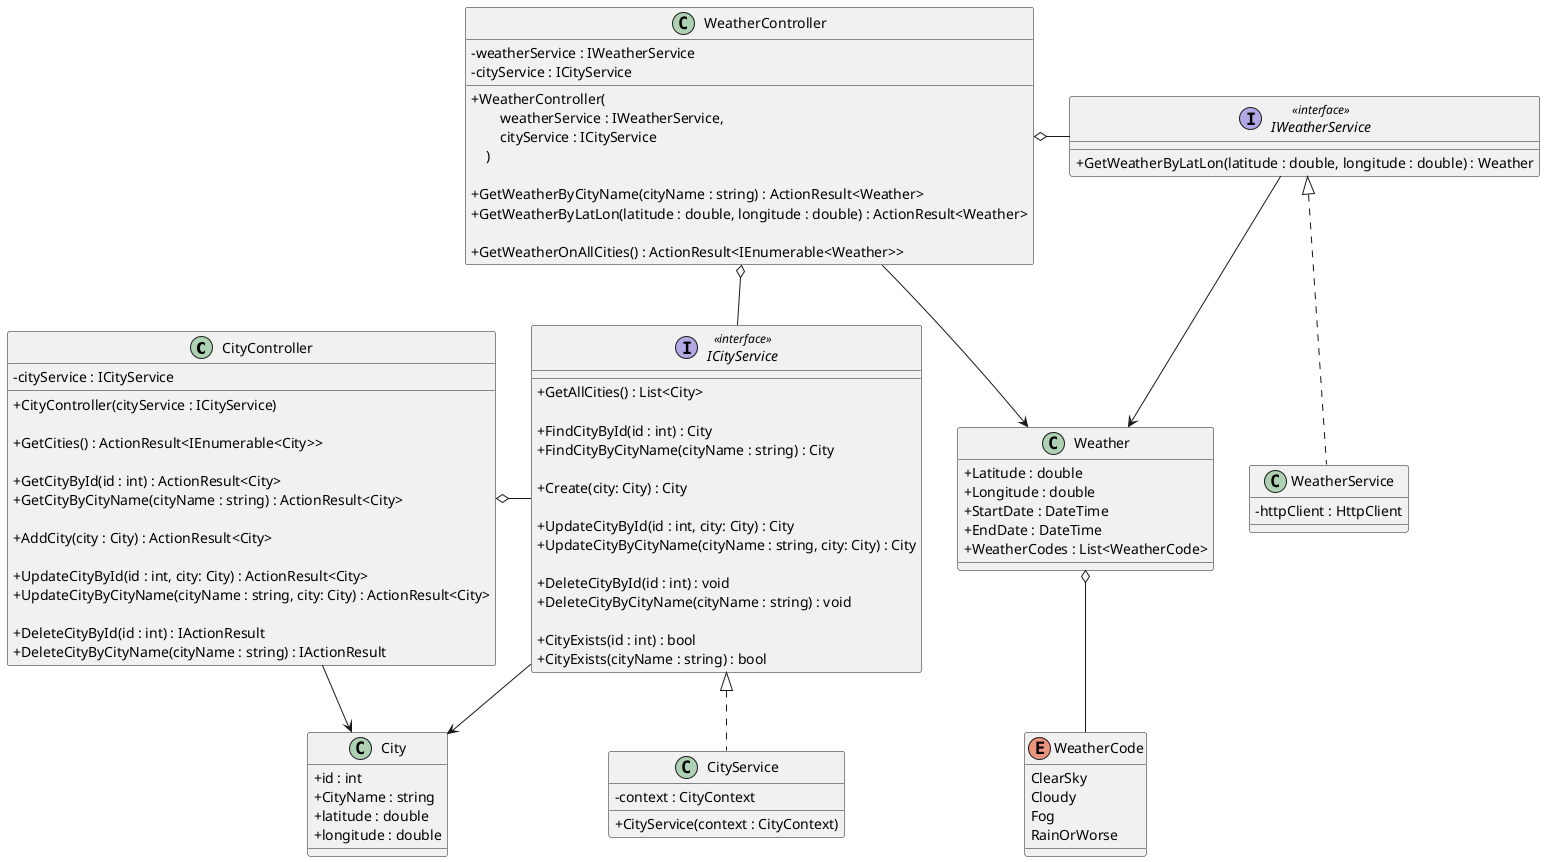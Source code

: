 @startuml "WeatherAPI"
skinparam ClassAttributeIconSize 0

class CityController {
    - cityService : ICityService

    + CityController(cityService : ICityService)

    + GetCities() : ActionResult<IEnumerable<City>>
    
    + GetCityById(id : int) : ActionResult<City>
    + GetCityByCityName(cityName : string) : ActionResult<City>
    
    + AddCity(city : City) : ActionResult<City>

    + UpdateCityById(id : int, city: City) : ActionResult<City>
    + UpdateCityByCityName(cityName : string, city: City) : ActionResult<City>

    + DeleteCityById(id : int) : IActionResult
    + DeleteCityByCityName(cityName : string) : IActionResult
}

interface ICityService <<interface>> {
    + GetAllCities() : List<City>

    + FindCityById(id : int) : City
    + FindCityByCityName(cityName : string) : City

    + Create(city: City) : City

    + UpdateCityById(id : int, city: City) : City
    + UpdateCityByCityName(cityName : string, city: City) : City

    + DeleteCityById(id : int) : void
    + DeleteCityByCityName(cityName : string) : void

    + CityExists(id : int) : bool
    + CityExists(cityName : string) : bool
}

class CityService {
    - context : CityContext

    + CityService(context : CityContext)
}

class City {
    + id : int
    + CityName : string
    + latitude : double
    + longitude : double
}

class WeatherController {
    - weatherService : IWeatherService
    - cityService : ICityService

    + WeatherController(\n\
        weatherService : IWeatherService,\n\
        cityService : ICityService\n\
    )

    + GetWeatherByCityName(cityName : string) : ActionResult<Weather>
    + GetWeatherByLatLon(latitude : double, longitude : double) : ActionResult<Weather>

    + GetWeatherOnAllCities() : ActionResult<IEnumerable<Weather>>
}

interface IWeatherService <<interface>> {
    + GetWeatherByLatLon(latitude : double, longitude : double) : Weather
}

class WeatherService {
    - httpClient : HttpClient
}

class Weather {
    + Latitude : double
    + Longitude : double
    + StartDate : DateTime
    + EndDate : DateTime
    + WeatherCodes : List<WeatherCode>
}

Enum WeatherCode {
    ClearSky
    Cloudy
    Fog
    RainOrWorse
}

CityController o- ICityService
ICityService <|.. CityService

CityController --> City
ICityService --> City

WeatherController o- IWeatherService
WeatherController o-- ICityService

IWeatherService <|.. WeatherService

WeatherController --> Weather
IWeatherService --> Weather

Weather o-- WeatherCode

@enduml
